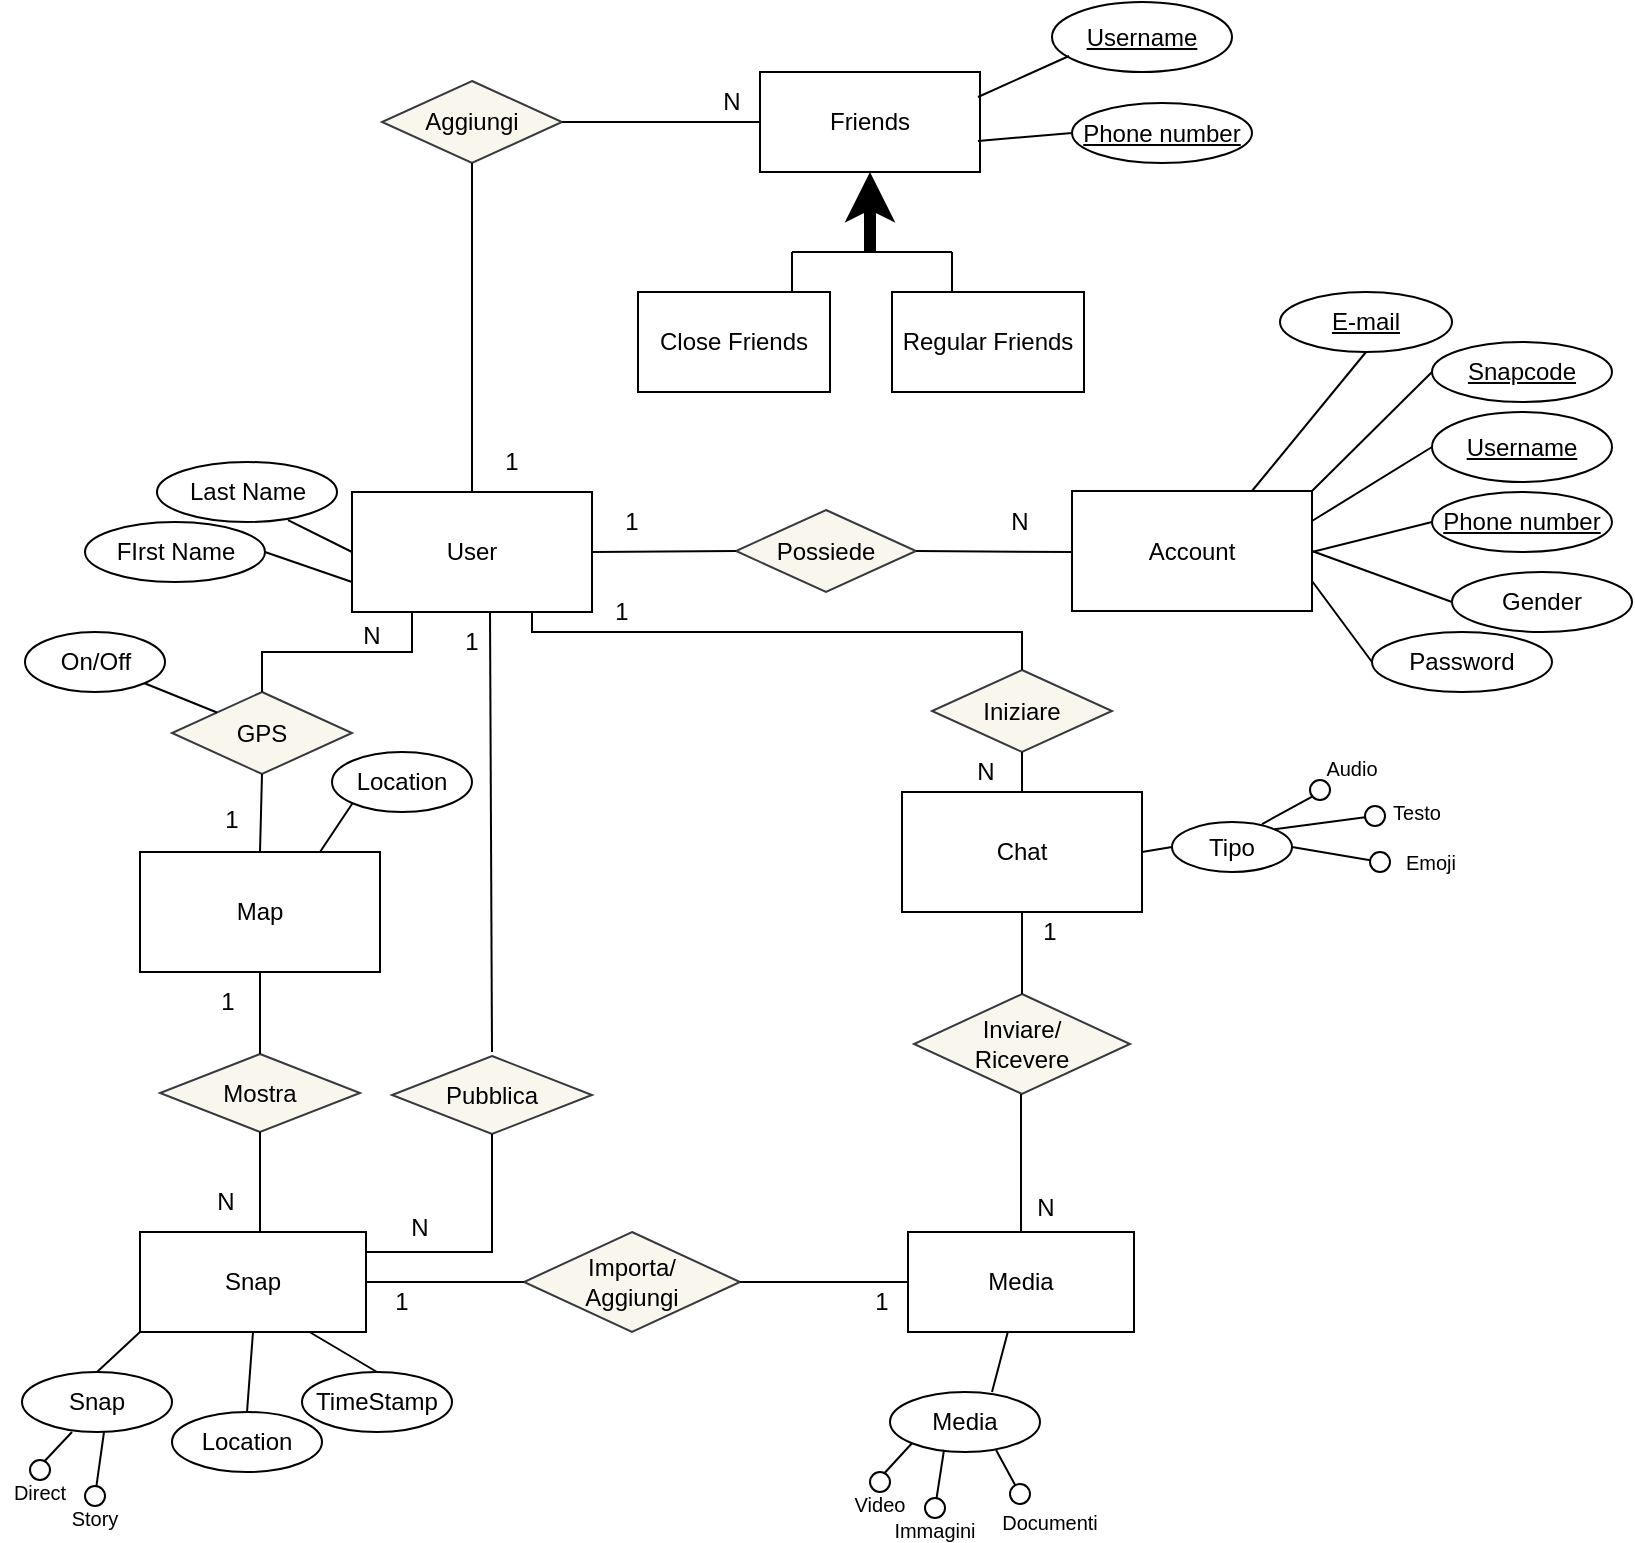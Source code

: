 <mxfile version="22.0.4" type="github">
  <diagram name="Page-1" id="Jln0NOF-wqzLgvaloYAl">
    <mxGraphModel dx="1113" dy="1500" grid="1" gridSize="10" guides="1" tooltips="1" connect="1" arrows="1" fold="1" page="1" pageScale="1" pageWidth="1169" pageHeight="827" math="0" shadow="0">
      <root>
        <mxCell id="0" />
        <mxCell id="1" parent="0" />
        <mxCell id="FmpX7sCNiCjzxfry-Fkf-1" value="User" style="rounded=0;whiteSpace=wrap;html=1;" parent="1" vertex="1">
          <mxGeometry x="190" y="190" width="120" height="60" as="geometry" />
        </mxCell>
        <mxCell id="FmpX7sCNiCjzxfry-Fkf-5" value="Possiede" style="shape=rhombus;perimeter=rhombusPerimeter;whiteSpace=wrap;html=1;align=center;fillColor=#f9f7ed;strokeColor=#36393d;" parent="1" vertex="1">
          <mxGeometry x="382" y="199" width="90" height="41" as="geometry" />
        </mxCell>
        <mxCell id="FmpX7sCNiCjzxfry-Fkf-6" value="" style="endArrow=none;html=1;rounded=0;exitX=1;exitY=0.5;exitDx=0;exitDy=0;" parent="1" source="FmpX7sCNiCjzxfry-Fkf-5" edge="1">
          <mxGeometry relative="1" as="geometry">
            <mxPoint x="470" y="220" as="sourcePoint" />
            <mxPoint x="550" y="220" as="targetPoint" />
          </mxGeometry>
        </mxCell>
        <mxCell id="FmpX7sCNiCjzxfry-Fkf-7" value="" style="endArrow=none;html=1;rounded=0;entryX=0;entryY=0.5;entryDx=0;entryDy=0;exitX=1;exitY=0.5;exitDx=0;exitDy=0;" parent="1" source="FmpX7sCNiCjzxfry-Fkf-1" target="FmpX7sCNiCjzxfry-Fkf-5" edge="1">
          <mxGeometry relative="1" as="geometry">
            <mxPoint x="320" y="220" as="sourcePoint" />
            <mxPoint x="450" y="219.5" as="targetPoint" />
          </mxGeometry>
        </mxCell>
        <mxCell id="FmpX7sCNiCjzxfry-Fkf-8" value="Account" style="rounded=0;whiteSpace=wrap;html=1;" parent="1" vertex="1">
          <mxGeometry x="550" y="189.5" width="120" height="60" as="geometry" />
        </mxCell>
        <mxCell id="FmpX7sCNiCjzxfry-Fkf-9" value="1" style="text;html=1;strokeColor=none;fillColor=none;align=center;verticalAlign=middle;whiteSpace=wrap;rounded=0;" parent="1" vertex="1">
          <mxGeometry x="300" y="189.5" width="60" height="30" as="geometry" />
        </mxCell>
        <mxCell id="FmpX7sCNiCjzxfry-Fkf-10" value="N" style="text;html=1;strokeColor=none;fillColor=none;align=center;verticalAlign=middle;whiteSpace=wrap;rounded=0;" parent="1" vertex="1">
          <mxGeometry x="494" y="190" width="60" height="30" as="geometry" />
        </mxCell>
        <mxCell id="FmpX7sCNiCjzxfry-Fkf-16" value="Password" style="ellipse;whiteSpace=wrap;html=1;align=center;" parent="1" vertex="1">
          <mxGeometry x="700" y="260" width="90" height="30" as="geometry" />
        </mxCell>
        <mxCell id="FmpX7sCNiCjzxfry-Fkf-18" value="Last Name" style="ellipse;whiteSpace=wrap;html=1;align=center;" parent="1" vertex="1">
          <mxGeometry x="92.5" y="175" width="90" height="30" as="geometry" />
        </mxCell>
        <mxCell id="FmpX7sCNiCjzxfry-Fkf-20" value="Gender" style="ellipse;whiteSpace=wrap;html=1;align=center;" parent="1" vertex="1">
          <mxGeometry x="740" y="230" width="90" height="30" as="geometry" />
        </mxCell>
        <mxCell id="FmpX7sCNiCjzxfry-Fkf-21" value="FIrst Name" style="ellipse;whiteSpace=wrap;html=1;align=center;" parent="1" vertex="1">
          <mxGeometry x="56.5" y="205" width="90" height="30" as="geometry" />
        </mxCell>
        <mxCell id="FmpX7sCNiCjzxfry-Fkf-22" value="Username" style="ellipse;whiteSpace=wrap;html=1;align=center;fontStyle=4;" parent="1" vertex="1">
          <mxGeometry x="730" y="150" width="90" height="35" as="geometry" />
        </mxCell>
        <mxCell id="FmpX7sCNiCjzxfry-Fkf-23" value="Phone number" style="ellipse;whiteSpace=wrap;html=1;align=center;fontStyle=4;" parent="1" vertex="1">
          <mxGeometry x="730" y="190" width="90" height="30" as="geometry" />
        </mxCell>
        <mxCell id="FmpX7sCNiCjzxfry-Fkf-25" value="Snapcode" style="ellipse;whiteSpace=wrap;html=1;align=center;fontStyle=4;" parent="1" vertex="1">
          <mxGeometry x="730" y="115" width="90" height="30" as="geometry" />
        </mxCell>
        <mxCell id="FmpX7sCNiCjzxfry-Fkf-27" value="E-mail" style="ellipse;whiteSpace=wrap;html=1;align=center;fontStyle=4;" parent="1" vertex="1">
          <mxGeometry x="654" y="90" width="86" height="30" as="geometry" />
        </mxCell>
        <mxCell id="FmpX7sCNiCjzxfry-Fkf-28" value="" style="endArrow=none;html=1;rounded=0;exitX=1;exitY=0.5;exitDx=0;exitDy=0;entryX=0;entryY=0.75;entryDx=0;entryDy=0;" parent="1" source="FmpX7sCNiCjzxfry-Fkf-21" target="FmpX7sCNiCjzxfry-Fkf-1" edge="1">
          <mxGeometry relative="1" as="geometry">
            <mxPoint x="110" y="300" as="sourcePoint" />
            <mxPoint x="270" y="300" as="targetPoint" />
          </mxGeometry>
        </mxCell>
        <mxCell id="FmpX7sCNiCjzxfry-Fkf-29" value="" style="endArrow=none;html=1;rounded=0;exitX=0.728;exitY=0.967;exitDx=0;exitDy=0;entryX=0;entryY=0.5;entryDx=0;entryDy=0;exitPerimeter=0;" parent="1" source="FmpX7sCNiCjzxfry-Fkf-18" target="FmpX7sCNiCjzxfry-Fkf-1" edge="1">
          <mxGeometry relative="1" as="geometry">
            <mxPoint x="370" y="90" as="sourcePoint" />
            <mxPoint x="530" y="90" as="targetPoint" />
          </mxGeometry>
        </mxCell>
        <mxCell id="FmpX7sCNiCjzxfry-Fkf-30" value="" style="endArrow=none;html=1;rounded=0;exitX=0.75;exitY=0;exitDx=0;exitDy=0;entryX=0.5;entryY=1;entryDx=0;entryDy=0;" parent="1" source="FmpX7sCNiCjzxfry-Fkf-8" target="FmpX7sCNiCjzxfry-Fkf-27" edge="1">
          <mxGeometry relative="1" as="geometry">
            <mxPoint x="610" y="170" as="sourcePoint" />
            <mxPoint x="770" y="170" as="targetPoint" />
          </mxGeometry>
        </mxCell>
        <mxCell id="FmpX7sCNiCjzxfry-Fkf-31" value="" style="endArrow=none;html=1;rounded=0;exitX=1;exitY=0;exitDx=0;exitDy=0;entryX=0;entryY=0.5;entryDx=0;entryDy=0;" parent="1" source="FmpX7sCNiCjzxfry-Fkf-8" target="FmpX7sCNiCjzxfry-Fkf-25" edge="1">
          <mxGeometry relative="1" as="geometry">
            <mxPoint x="650" y="200" as="sourcePoint" />
            <mxPoint x="663" y="130" as="targetPoint" />
          </mxGeometry>
        </mxCell>
        <mxCell id="FmpX7sCNiCjzxfry-Fkf-32" value="" style="endArrow=none;html=1;rounded=0;exitX=1;exitY=0.25;exitDx=0;exitDy=0;entryX=0;entryY=0.5;entryDx=0;entryDy=0;" parent="1" source="FmpX7sCNiCjzxfry-Fkf-8" target="FmpX7sCNiCjzxfry-Fkf-22" edge="1">
          <mxGeometry relative="1" as="geometry">
            <mxPoint x="660" y="210" as="sourcePoint" />
            <mxPoint x="673" y="140" as="targetPoint" />
          </mxGeometry>
        </mxCell>
        <mxCell id="FmpX7sCNiCjzxfry-Fkf-33" value="" style="endArrow=none;html=1;rounded=0;exitX=0.75;exitY=0;exitDx=0;exitDy=0;entryX=0;entryY=0.5;entryDx=0;entryDy=0;" parent="1" target="FmpX7sCNiCjzxfry-Fkf-23" edge="1">
          <mxGeometry relative="1" as="geometry">
            <mxPoint x="670" y="220" as="sourcePoint" />
            <mxPoint x="683" y="150" as="targetPoint" />
          </mxGeometry>
        </mxCell>
        <mxCell id="FmpX7sCNiCjzxfry-Fkf-34" value="" style="endArrow=none;html=1;rounded=0;exitX=1;exitY=0.5;exitDx=0;exitDy=0;entryX=0;entryY=0.5;entryDx=0;entryDy=0;" parent="1" source="FmpX7sCNiCjzxfry-Fkf-8" target="FmpX7sCNiCjzxfry-Fkf-20" edge="1">
          <mxGeometry relative="1" as="geometry">
            <mxPoint x="680" y="230" as="sourcePoint" />
            <mxPoint x="693" y="160" as="targetPoint" />
          </mxGeometry>
        </mxCell>
        <mxCell id="FmpX7sCNiCjzxfry-Fkf-35" value="" style="endArrow=none;html=1;rounded=0;exitX=1;exitY=0.75;exitDx=0;exitDy=0;entryX=0;entryY=0.5;entryDx=0;entryDy=0;" parent="1" source="FmpX7sCNiCjzxfry-Fkf-8" target="FmpX7sCNiCjzxfry-Fkf-16" edge="1">
          <mxGeometry relative="1" as="geometry">
            <mxPoint x="690" y="240" as="sourcePoint" />
            <mxPoint x="703" y="170" as="targetPoint" />
          </mxGeometry>
        </mxCell>
        <mxCell id="FmpX7sCNiCjzxfry-Fkf-36" value="Map" style="whiteSpace=wrap;html=1;align=center;" parent="1" vertex="1">
          <mxGeometry x="84" y="370" width="120" height="60" as="geometry" />
        </mxCell>
        <mxCell id="FmpX7sCNiCjzxfry-Fkf-37" value="Chat" style="whiteSpace=wrap;html=1;align=center;" parent="1" vertex="1">
          <mxGeometry x="465" y="340" width="120" height="60" as="geometry" />
        </mxCell>
        <mxCell id="FmpX7sCNiCjzxfry-Fkf-38" value="GPS" style="shape=rhombus;perimeter=rhombusPerimeter;whiteSpace=wrap;html=1;align=center;fillColor=#f9f7ed;strokeColor=#36393d;" parent="1" vertex="1">
          <mxGeometry x="100" y="290" width="90" height="41" as="geometry" />
        </mxCell>
        <mxCell id="FmpX7sCNiCjzxfry-Fkf-39" value="On/Off" style="ellipse;whiteSpace=wrap;html=1;align=center;" parent="1" vertex="1">
          <mxGeometry x="26.5" y="260" width="70" height="30" as="geometry" />
        </mxCell>
        <mxCell id="FmpX7sCNiCjzxfry-Fkf-41" value="" style="endArrow=none;html=1;rounded=0;entryX=0;entryY=0;entryDx=0;entryDy=0;exitX=1;exitY=1;exitDx=0;exitDy=0;" parent="1" source="FmpX7sCNiCjzxfry-Fkf-39" target="FmpX7sCNiCjzxfry-Fkf-38" edge="1">
          <mxGeometry relative="1" as="geometry">
            <mxPoint x="30" y="330" as="sourcePoint" />
            <mxPoint x="190" y="330" as="targetPoint" />
          </mxGeometry>
        </mxCell>
        <mxCell id="FmpX7sCNiCjzxfry-Fkf-42" value="" style="endArrow=none;html=1;rounded=0;entryX=0.25;entryY=1;entryDx=0;entryDy=0;exitX=0.5;exitY=0;exitDx=0;exitDy=0;" parent="1" source="FmpX7sCNiCjzxfry-Fkf-38" target="FmpX7sCNiCjzxfry-Fkf-1" edge="1">
          <mxGeometry relative="1" as="geometry">
            <mxPoint x="210" y="310" as="sourcePoint" />
            <mxPoint x="370" y="310" as="targetPoint" />
            <Array as="points">
              <mxPoint x="145" y="270" />
              <mxPoint x="220" y="270" />
            </Array>
          </mxGeometry>
        </mxCell>
        <mxCell id="FmpX7sCNiCjzxfry-Fkf-43" value="" style="endArrow=none;html=1;rounded=0;exitX=0.5;exitY=1;exitDx=0;exitDy=0;entryX=0.5;entryY=0;entryDx=0;entryDy=0;" parent="1" source="FmpX7sCNiCjzxfry-Fkf-38" target="FmpX7sCNiCjzxfry-Fkf-36" edge="1">
          <mxGeometry relative="1" as="geometry">
            <mxPoint x="70" y="350" as="sourcePoint" />
            <mxPoint x="230" y="350" as="targetPoint" />
          </mxGeometry>
        </mxCell>
        <mxCell id="FmpX7sCNiCjzxfry-Fkf-44" value="Location" style="ellipse;whiteSpace=wrap;html=1;align=center;" parent="1" vertex="1">
          <mxGeometry x="180" y="320" width="70" height="30" as="geometry" />
        </mxCell>
        <mxCell id="FmpX7sCNiCjzxfry-Fkf-45" value="" style="endArrow=none;html=1;rounded=0;entryX=0;entryY=1;entryDx=0;entryDy=0;exitX=0.75;exitY=0;exitDx=0;exitDy=0;" parent="1" source="FmpX7sCNiCjzxfry-Fkf-36" target="FmpX7sCNiCjzxfry-Fkf-44" edge="1">
          <mxGeometry relative="1" as="geometry">
            <mxPoint x="80" y="296" as="sourcePoint" />
            <mxPoint x="133" y="310" as="targetPoint" />
          </mxGeometry>
        </mxCell>
        <mxCell id="FmpX7sCNiCjzxfry-Fkf-46" value="Iniziare" style="shape=rhombus;perimeter=rhombusPerimeter;whiteSpace=wrap;html=1;align=center;fillColor=#f9f7ed;strokeColor=#36393d;" parent="1" vertex="1">
          <mxGeometry x="480" y="279" width="90" height="41" as="geometry" />
        </mxCell>
        <mxCell id="FmpX7sCNiCjzxfry-Fkf-47" value="" style="endArrow=none;html=1;rounded=0;exitX=0.75;exitY=1;exitDx=0;exitDy=0;entryX=0.5;entryY=0;entryDx=0;entryDy=0;" parent="1" source="FmpX7sCNiCjzxfry-Fkf-1" target="FmpX7sCNiCjzxfry-Fkf-46" edge="1">
          <mxGeometry relative="1" as="geometry">
            <mxPoint x="300" y="270" as="sourcePoint" />
            <mxPoint x="460" y="270" as="targetPoint" />
            <Array as="points">
              <mxPoint x="280" y="260" />
              <mxPoint x="337" y="260" />
              <mxPoint x="525" y="260" />
            </Array>
          </mxGeometry>
        </mxCell>
        <mxCell id="FmpX7sCNiCjzxfry-Fkf-49" value="" style="endArrow=none;html=1;rounded=0;exitX=0.5;exitY=1;exitDx=0;exitDy=0;" parent="1" source="FmpX7sCNiCjzxfry-Fkf-46" target="FmpX7sCNiCjzxfry-Fkf-37" edge="1">
          <mxGeometry relative="1" as="geometry">
            <mxPoint x="410" y="330" as="sourcePoint" />
            <mxPoint x="570" y="330" as="targetPoint" />
          </mxGeometry>
        </mxCell>
        <mxCell id="FmpX7sCNiCjzxfry-Fkf-51" value="&lt;div&gt;Inviare/&lt;/div&gt;&lt;div&gt;Ricevere&lt;/div&gt;" style="shape=rhombus;perimeter=rhombusPerimeter;whiteSpace=wrap;html=1;align=center;fillColor=#f9f7ed;strokeColor=#36393d;" parent="1" vertex="1">
          <mxGeometry x="471" y="441" width="108" height="50" as="geometry" />
        </mxCell>
        <mxCell id="FmpX7sCNiCjzxfry-Fkf-54" value="" style="endArrow=none;html=1;rounded=0;exitX=0.5;exitY=1;exitDx=0;exitDy=0;entryX=0.5;entryY=0;entryDx=0;entryDy=0;" parent="1" source="FmpX7sCNiCjzxfry-Fkf-37" target="FmpX7sCNiCjzxfry-Fkf-51" edge="1">
          <mxGeometry relative="1" as="geometry">
            <mxPoint x="310" y="450" as="sourcePoint" />
            <mxPoint x="470" y="450" as="targetPoint" />
          </mxGeometry>
        </mxCell>
        <mxCell id="FmpX7sCNiCjzxfry-Fkf-55" value="" style="endArrow=none;html=1;rounded=0;exitX=0.5;exitY=1;exitDx=0;exitDy=0;entryX=0.5;entryY=0;entryDx=0;entryDy=0;" parent="1" target="FmpX7sCNiCjzxfry-Fkf-57" edge="1">
          <mxGeometry relative="1" as="geometry">
            <mxPoint x="524.5" y="491" as="sourcePoint" />
            <mxPoint x="523.5" y="531" as="targetPoint" />
          </mxGeometry>
        </mxCell>
        <mxCell id="FmpX7sCNiCjzxfry-Fkf-57" value="Media" style="whiteSpace=wrap;html=1;align=center;" parent="1" vertex="1">
          <mxGeometry x="468" y="560" width="113" height="50" as="geometry" />
        </mxCell>
        <mxCell id="FmpX7sCNiCjzxfry-Fkf-59" value="Media" style="ellipse;whiteSpace=wrap;html=1;align=center;" parent="1" vertex="1">
          <mxGeometry x="459" y="640" width="75" height="30" as="geometry" />
        </mxCell>
        <mxCell id="FmpX7sCNiCjzxfry-Fkf-60" value="" style="endArrow=none;html=1;rounded=0;" parent="1" target="FmpX7sCNiCjzxfry-Fkf-57" edge="1">
          <mxGeometry relative="1" as="geometry">
            <mxPoint x="510" y="640" as="sourcePoint" />
            <mxPoint x="320" y="550" as="targetPoint" />
          </mxGeometry>
        </mxCell>
        <mxCell id="FmpX7sCNiCjzxfry-Fkf-61" value="" style="endArrow=none;html=1;rounded=0;entryX=0;entryY=1;entryDx=0;entryDy=0;exitX=0.5;exitY=0;exitDx=0;exitDy=0;" parent="1" source="FmpX7sCNiCjzxfry-Fkf-70" target="FmpX7sCNiCjzxfry-Fkf-59" edge="1">
          <mxGeometry relative="1" as="geometry">
            <mxPoint x="292" y="659" as="sourcePoint" />
            <mxPoint x="352" y="659" as="targetPoint" />
          </mxGeometry>
        </mxCell>
        <mxCell id="FmpX7sCNiCjzxfry-Fkf-62" value="" style="endArrow=none;html=1;rounded=0;entryX=0.707;entryY=0.967;entryDx=0;entryDy=0;entryPerimeter=0;" parent="1" source="FmpX7sCNiCjzxfry-Fkf-66" target="FmpX7sCNiCjzxfry-Fkf-59" edge="1">
          <mxGeometry relative="1" as="geometry">
            <mxPoint x="262" y="669" as="sourcePoint" />
            <mxPoint x="302" y="669" as="targetPoint" />
          </mxGeometry>
        </mxCell>
        <mxCell id="FmpX7sCNiCjzxfry-Fkf-64" value="" style="ellipse;whiteSpace=wrap;html=1;" parent="1" vertex="1">
          <mxGeometry x="449" y="680" width="10" height="10" as="geometry" />
        </mxCell>
        <mxCell id="FmpX7sCNiCjzxfry-Fkf-66" value="" style="ellipse;whiteSpace=wrap;html=1;" parent="1" vertex="1">
          <mxGeometry x="519" y="686" width="10" height="10" as="geometry" />
        </mxCell>
        <mxCell id="FmpX7sCNiCjzxfry-Fkf-68" value="" style="endArrow=none;html=1;rounded=0;entryX=0.36;entryY=0.967;entryDx=0;entryDy=0;entryPerimeter=0;" parent="1" source="FmpX7sCNiCjzxfry-Fkf-63" target="FmpX7sCNiCjzxfry-Fkf-59" edge="1">
          <mxGeometry relative="1" as="geometry">
            <mxPoint x="480" y="700" as="sourcePoint" />
            <mxPoint x="316" y="689" as="targetPoint" />
          </mxGeometry>
        </mxCell>
        <mxCell id="FmpX7sCNiCjzxfry-Fkf-70" value="Video" style="text;html=1;strokeColor=none;fillColor=none;align=center;verticalAlign=middle;whiteSpace=wrap;rounded=0;fontSize=10;" parent="1" vertex="1">
          <mxGeometry x="434" y="683" width="40" height="25" as="geometry" />
        </mxCell>
        <mxCell id="FmpX7sCNiCjzxfry-Fkf-71" value="Immagini" style="text;html=1;strokeColor=none;fillColor=none;align=center;verticalAlign=middle;whiteSpace=wrap;rounded=0;fontSize=10;" parent="1" vertex="1">
          <mxGeometry x="459" y="703" width="45" height="11" as="geometry" />
        </mxCell>
        <mxCell id="FmpX7sCNiCjzxfry-Fkf-74" value="Documenti" style="text;html=1;strokeColor=none;fillColor=none;align=center;verticalAlign=middle;whiteSpace=wrap;rounded=0;fontSize=10;" parent="1" vertex="1">
          <mxGeometry x="519" y="696" width="40" height="18" as="geometry" />
        </mxCell>
        <mxCell id="FmpX7sCNiCjzxfry-Fkf-75" value="Snap" style="whiteSpace=wrap;html=1;align=center;" parent="1" vertex="1">
          <mxGeometry x="84" y="560" width="113" height="50" as="geometry" />
        </mxCell>
        <mxCell id="FmpX7sCNiCjzxfry-Fkf-78" value="Mostra" style="shape=rhombus;perimeter=rhombusPerimeter;whiteSpace=wrap;html=1;align=center;fillColor=#f9f7ed;strokeColor=#36393d;" parent="1" vertex="1">
          <mxGeometry x="94" y="471" width="100" height="39" as="geometry" />
        </mxCell>
        <mxCell id="FmpX7sCNiCjzxfry-Fkf-79" value="&lt;div&gt;Importa/&lt;/div&gt;&lt;div&gt;Aggiungi&lt;/div&gt;" style="shape=rhombus;perimeter=rhombusPerimeter;whiteSpace=wrap;html=1;align=center;fillColor=#f9f7ed;strokeColor=#36393d;" parent="1" vertex="1">
          <mxGeometry x="276" y="560" width="108" height="50" as="geometry" />
        </mxCell>
        <mxCell id="FmpX7sCNiCjzxfry-Fkf-80" value="" style="endArrow=none;html=1;rounded=0;exitX=1;exitY=0.5;exitDx=0;exitDy=0;entryX=0;entryY=0.5;entryDx=0;entryDy=0;" parent="1" source="FmpX7sCNiCjzxfry-Fkf-79" target="FmpX7sCNiCjzxfry-Fkf-57" edge="1">
          <mxGeometry relative="1" as="geometry">
            <mxPoint x="386" y="585" as="sourcePoint" />
            <mxPoint x="472" y="585" as="targetPoint" />
          </mxGeometry>
        </mxCell>
        <mxCell id="FmpX7sCNiCjzxfry-Fkf-81" value="" style="endArrow=none;html=1;rounded=0;entryX=0;entryY=0.5;entryDx=0;entryDy=0;exitX=1;exitY=0.5;exitDx=0;exitDy=0;" parent="1" source="FmpX7sCNiCjzxfry-Fkf-75" target="FmpX7sCNiCjzxfry-Fkf-79" edge="1">
          <mxGeometry relative="1" as="geometry">
            <mxPoint x="210" y="585" as="sourcePoint" />
            <mxPoint x="279" y="585" as="targetPoint" />
          </mxGeometry>
        </mxCell>
        <mxCell id="FmpX7sCNiCjzxfry-Fkf-82" value="" style="endArrow=none;html=1;rounded=0;exitX=0.5;exitY=1;exitDx=0;exitDy=0;" parent="1" source="FmpX7sCNiCjzxfry-Fkf-78" edge="1">
          <mxGeometry relative="1" as="geometry">
            <mxPoint x="50" y="530" as="sourcePoint" />
            <mxPoint x="144" y="560" as="targetPoint" />
          </mxGeometry>
        </mxCell>
        <mxCell id="FmpX7sCNiCjzxfry-Fkf-83" value="" style="endArrow=none;html=1;rounded=0;exitX=0.5;exitY=1;exitDx=0;exitDy=0;entryX=0.5;entryY=0;entryDx=0;entryDy=0;" parent="1" source="FmpX7sCNiCjzxfry-Fkf-36" target="FmpX7sCNiCjzxfry-Fkf-78" edge="1">
          <mxGeometry relative="1" as="geometry">
            <mxPoint x="140" y="430" as="sourcePoint" />
            <mxPoint x="140" y="484" as="targetPoint" />
          </mxGeometry>
        </mxCell>
        <mxCell id="FmpX7sCNiCjzxfry-Fkf-84" value="Pubblica" style="shape=rhombus;perimeter=rhombusPerimeter;whiteSpace=wrap;html=1;align=center;fillColor=#f9f7ed;strokeColor=#36393d;" parent="1" vertex="1">
          <mxGeometry x="210" y="472" width="100" height="39" as="geometry" />
        </mxCell>
        <mxCell id="FmpX7sCNiCjzxfry-Fkf-85" value="" style="endArrow=none;html=1;rounded=0;entryX=0.5;entryY=1;entryDx=0;entryDy=0;" parent="1" target="FmpX7sCNiCjzxfry-Fkf-84" edge="1">
          <mxGeometry relative="1" as="geometry">
            <mxPoint x="197" y="570" as="sourcePoint" />
            <mxPoint x="347" y="570" as="targetPoint" />
            <Array as="points">
              <mxPoint x="260" y="570" />
            </Array>
          </mxGeometry>
        </mxCell>
        <mxCell id="FmpX7sCNiCjzxfry-Fkf-86" value="" style="endArrow=none;html=1;rounded=0;exitX=0.575;exitY=1;exitDx=0;exitDy=0;exitPerimeter=0;" parent="1" source="FmpX7sCNiCjzxfry-Fkf-1" edge="1">
          <mxGeometry relative="1" as="geometry">
            <mxPoint x="250" y="300" as="sourcePoint" />
            <mxPoint x="260" y="470" as="targetPoint" />
          </mxGeometry>
        </mxCell>
        <mxCell id="FmpX7sCNiCjzxfry-Fkf-87" value="" style="endArrow=none;html=1;rounded=0;entryX=0.5;entryY=1;entryDx=0;entryDy=0;" parent="1" target="FmpX7sCNiCjzxfry-Fkf-63" edge="1">
          <mxGeometry relative="1" as="geometry">
            <mxPoint x="480" y="700" as="sourcePoint" />
            <mxPoint x="497" y="670" as="targetPoint" />
          </mxGeometry>
        </mxCell>
        <mxCell id="FmpX7sCNiCjzxfry-Fkf-63" value="" style="ellipse;whiteSpace=wrap;html=1;" parent="1" vertex="1">
          <mxGeometry x="476.5" y="693" width="10" height="10" as="geometry" />
        </mxCell>
        <mxCell id="FmpX7sCNiCjzxfry-Fkf-88" value="Snap" style="ellipse;whiteSpace=wrap;html=1;align=center;" parent="1" vertex="1">
          <mxGeometry x="25" y="630" width="75" height="30" as="geometry" />
        </mxCell>
        <mxCell id="FmpX7sCNiCjzxfry-Fkf-90" value="Location" style="ellipse;whiteSpace=wrap;html=1;align=center;" parent="1" vertex="1">
          <mxGeometry x="100" y="650" width="75" height="30" as="geometry" />
        </mxCell>
        <mxCell id="FmpX7sCNiCjzxfry-Fkf-91" value="TimeStamp" style="ellipse;whiteSpace=wrap;html=1;align=center;" parent="1" vertex="1">
          <mxGeometry x="165" y="630" width="75" height="30" as="geometry" />
        </mxCell>
        <mxCell id="FmpX7sCNiCjzxfry-Fkf-99" value="" style="endArrow=none;html=1;rounded=0;entryX=0;entryY=1;entryDx=0;entryDy=0;exitX=0.5;exitY=0;exitDx=0;exitDy=0;" parent="1" source="FmpX7sCNiCjzxfry-Fkf-102" edge="1">
          <mxGeometry relative="1" as="geometry">
            <mxPoint x="-128" y="653" as="sourcePoint" />
            <mxPoint x="50" y="660" as="targetPoint" />
          </mxGeometry>
        </mxCell>
        <mxCell id="FmpX7sCNiCjzxfry-Fkf-100" value="" style="ellipse;whiteSpace=wrap;html=1;" parent="1" vertex="1">
          <mxGeometry x="29" y="674" width="10" height="10" as="geometry" />
        </mxCell>
        <mxCell id="FmpX7sCNiCjzxfry-Fkf-101" value="" style="endArrow=none;html=1;rounded=0;" parent="1" source="FmpX7sCNiCjzxfry-Fkf-105" edge="1">
          <mxGeometry relative="1" as="geometry">
            <mxPoint x="60" y="694" as="sourcePoint" />
            <mxPoint x="66" y="660" as="targetPoint" />
          </mxGeometry>
        </mxCell>
        <mxCell id="FmpX7sCNiCjzxfry-Fkf-102" value="Direct" style="text;html=1;strokeColor=none;fillColor=none;align=center;verticalAlign=middle;whiteSpace=wrap;rounded=0;fontSize=10;" parent="1" vertex="1">
          <mxGeometry x="14" y="677" width="40" height="25" as="geometry" />
        </mxCell>
        <mxCell id="FmpX7sCNiCjzxfry-Fkf-103" value="Story" style="text;html=1;strokeColor=none;fillColor=none;align=center;verticalAlign=middle;whiteSpace=wrap;rounded=0;fontSize=10;" parent="1" vertex="1">
          <mxGeometry x="39" y="697" width="45" height="11" as="geometry" />
        </mxCell>
        <mxCell id="FmpX7sCNiCjzxfry-Fkf-104" value="" style="endArrow=none;html=1;rounded=0;entryX=0.5;entryY=1;entryDx=0;entryDy=0;" parent="1" target="FmpX7sCNiCjzxfry-Fkf-105" edge="1">
          <mxGeometry relative="1" as="geometry">
            <mxPoint x="60" y="694" as="sourcePoint" />
            <mxPoint x="77" y="664" as="targetPoint" />
          </mxGeometry>
        </mxCell>
        <mxCell id="FmpX7sCNiCjzxfry-Fkf-105" value="" style="ellipse;whiteSpace=wrap;html=1;" parent="1" vertex="1">
          <mxGeometry x="56.5" y="687" width="10" height="10" as="geometry" />
        </mxCell>
        <mxCell id="FmpX7sCNiCjzxfry-Fkf-106" value="" style="endArrow=none;html=1;rounded=0;entryX=0;entryY=1;entryDx=0;entryDy=0;exitX=0.5;exitY=0;exitDx=0;exitDy=0;" parent="1" source="FmpX7sCNiCjzxfry-Fkf-88" target="FmpX7sCNiCjzxfry-Fkf-75" edge="1">
          <mxGeometry relative="1" as="geometry">
            <mxPoint x="-50" y="620" as="sourcePoint" />
            <mxPoint x="110" y="620" as="targetPoint" />
          </mxGeometry>
        </mxCell>
        <mxCell id="FmpX7sCNiCjzxfry-Fkf-107" value="" style="endArrow=none;html=1;rounded=0;entryX=0.5;entryY=1;entryDx=0;entryDy=0;exitX=0.5;exitY=0;exitDx=0;exitDy=0;" parent="1" source="FmpX7sCNiCjzxfry-Fkf-90" target="FmpX7sCNiCjzxfry-Fkf-75" edge="1">
          <mxGeometry relative="1" as="geometry">
            <mxPoint x="50" y="630" as="sourcePoint" />
            <mxPoint x="210" y="630" as="targetPoint" />
          </mxGeometry>
        </mxCell>
        <mxCell id="FmpX7sCNiCjzxfry-Fkf-108" value="" style="endArrow=none;html=1;rounded=0;exitX=0.75;exitY=1;exitDx=0;exitDy=0;entryX=0.5;entryY=0;entryDx=0;entryDy=0;" parent="1" source="FmpX7sCNiCjzxfry-Fkf-75" target="FmpX7sCNiCjzxfry-Fkf-91" edge="1">
          <mxGeometry relative="1" as="geometry">
            <mxPoint x="240" y="610" as="sourcePoint" />
            <mxPoint x="400" y="610" as="targetPoint" />
          </mxGeometry>
        </mxCell>
        <mxCell id="FmpX7sCNiCjzxfry-Fkf-109" value="Tipo" style="ellipse;whiteSpace=wrap;html=1;align=center;" parent="1" vertex="1">
          <mxGeometry x="600" y="355" width="60" height="25" as="geometry" />
        </mxCell>
        <mxCell id="FmpX7sCNiCjzxfry-Fkf-112" value="" style="endArrow=none;html=1;rounded=0;entryX=1;entryY=0.5;entryDx=0;entryDy=0;" parent="1" source="FmpX7sCNiCjzxfry-Fkf-113" target="FmpX7sCNiCjzxfry-Fkf-109" edge="1">
          <mxGeometry relative="1" as="geometry">
            <mxPoint x="420" y="373" as="sourcePoint" />
            <mxPoint x="670" y="373" as="targetPoint" />
          </mxGeometry>
        </mxCell>
        <mxCell id="FmpX7sCNiCjzxfry-Fkf-113" value="" style="ellipse;whiteSpace=wrap;html=1;" parent="1" vertex="1">
          <mxGeometry x="699" y="370" width="10" height="10" as="geometry" />
        </mxCell>
        <mxCell id="FmpX7sCNiCjzxfry-Fkf-114" value="" style="endArrow=none;html=1;rounded=0;entryX=0.629;entryY=0.067;entryDx=0;entryDy=0;entryPerimeter=0;exitX=0;exitY=1;exitDx=0;exitDy=0;" parent="1" edge="1">
          <mxGeometry relative="1" as="geometry">
            <mxPoint x="671.464" y="341.536" as="sourcePoint" />
            <mxPoint x="645.03" y="356.01" as="targetPoint" />
          </mxGeometry>
        </mxCell>
        <mxCell id="FmpX7sCNiCjzxfry-Fkf-115" value="" style="ellipse;whiteSpace=wrap;html=1;" parent="1" vertex="1">
          <mxGeometry x="669" y="334" width="10" height="10" as="geometry" />
        </mxCell>
        <mxCell id="FmpX7sCNiCjzxfry-Fkf-116" value="" style="endArrow=none;html=1;rounded=0;entryX=1;entryY=0;entryDx=0;entryDy=0;" parent="1" source="FmpX7sCNiCjzxfry-Fkf-120" target="FmpX7sCNiCjzxfry-Fkf-109" edge="1">
          <mxGeometry relative="1" as="geometry">
            <mxPoint x="700" y="354" as="sourcePoint" />
            <mxPoint x="706" y="323" as="targetPoint" />
          </mxGeometry>
        </mxCell>
        <mxCell id="FmpX7sCNiCjzxfry-Fkf-117" value="Audio" style="text;html=1;strokeColor=none;fillColor=none;align=center;verticalAlign=middle;whiteSpace=wrap;rounded=0;fontSize=10;" parent="1" vertex="1">
          <mxGeometry x="670" y="315" width="40" height="25" as="geometry" />
        </mxCell>
        <mxCell id="FmpX7sCNiCjzxfry-Fkf-118" value="Testo" style="text;html=1;strokeColor=none;fillColor=none;align=center;verticalAlign=middle;whiteSpace=wrap;rounded=0;fontSize=10;" parent="1" vertex="1">
          <mxGeometry x="700" y="344" width="45" height="11" as="geometry" />
        </mxCell>
        <mxCell id="FmpX7sCNiCjzxfry-Fkf-119" value="" style="endArrow=none;html=1;rounded=0;entryX=0.5;entryY=1;entryDx=0;entryDy=0;" parent="1" target="FmpX7sCNiCjzxfry-Fkf-120" edge="1">
          <mxGeometry relative="1" as="geometry">
            <mxPoint x="700" y="354" as="sourcePoint" />
            <mxPoint x="717" y="324" as="targetPoint" />
          </mxGeometry>
        </mxCell>
        <mxCell id="FmpX7sCNiCjzxfry-Fkf-120" value="" style="ellipse;whiteSpace=wrap;html=1;" parent="1" vertex="1">
          <mxGeometry x="696.5" y="347" width="10" height="10" as="geometry" />
        </mxCell>
        <mxCell id="FmpX7sCNiCjzxfry-Fkf-128" value="Emoji" style="text;html=1;strokeColor=none;fillColor=none;align=center;verticalAlign=middle;whiteSpace=wrap;rounded=0;fontSize=10;" parent="1" vertex="1">
          <mxGeometry x="706.5" y="369" width="45" height="11" as="geometry" />
        </mxCell>
        <mxCell id="FmpX7sCNiCjzxfry-Fkf-130" value="" style="endArrow=none;html=1;rounded=0;entryX=0;entryY=0.5;entryDx=0;entryDy=0;exitX=1;exitY=0.5;exitDx=0;exitDy=0;" parent="1" source="FmpX7sCNiCjzxfry-Fkf-37" target="FmpX7sCNiCjzxfry-Fkf-109" edge="1">
          <mxGeometry relative="1" as="geometry">
            <mxPoint x="620" y="480" as="sourcePoint" />
            <mxPoint x="780" y="480" as="targetPoint" />
          </mxGeometry>
        </mxCell>
        <mxCell id="FmpX7sCNiCjzxfry-Fkf-132" value="1" style="text;html=1;strokeColor=none;fillColor=none;align=center;verticalAlign=middle;whiteSpace=wrap;rounded=0;" parent="1" vertex="1">
          <mxGeometry x="300" y="240" width="50" height="20" as="geometry" />
        </mxCell>
        <mxCell id="FmpX7sCNiCjzxfry-Fkf-135" value="N" style="text;html=1;strokeColor=none;fillColor=none;align=center;verticalAlign=middle;whiteSpace=wrap;rounded=0;" parent="1" vertex="1">
          <mxGeometry x="476.5" y="315" width="60" height="30" as="geometry" />
        </mxCell>
        <mxCell id="FmpX7sCNiCjzxfry-Fkf-136" value="1" style="text;html=1;strokeColor=none;fillColor=none;align=center;verticalAlign=middle;whiteSpace=wrap;rounded=0;" parent="1" vertex="1">
          <mxGeometry x="220" y="250" width="60" height="30" as="geometry" />
        </mxCell>
        <mxCell id="FmpX7sCNiCjzxfry-Fkf-137" value="N" style="text;html=1;strokeColor=none;fillColor=none;align=center;verticalAlign=middle;whiteSpace=wrap;rounded=0;" parent="1" vertex="1">
          <mxGeometry x="194" y="543" width="60" height="30" as="geometry" />
        </mxCell>
        <mxCell id="FmpX7sCNiCjzxfry-Fkf-138" value="N" style="text;html=1;strokeColor=none;fillColor=none;align=center;verticalAlign=middle;whiteSpace=wrap;rounded=0;" parent="1" vertex="1">
          <mxGeometry x="97" y="530" width="60" height="30" as="geometry" />
        </mxCell>
        <mxCell id="FmpX7sCNiCjzxfry-Fkf-139" value="1" style="text;html=1;strokeColor=none;fillColor=none;align=center;verticalAlign=middle;whiteSpace=wrap;rounded=0;" parent="1" vertex="1">
          <mxGeometry x="98" y="430" width="60" height="30" as="geometry" />
        </mxCell>
        <mxCell id="FmpX7sCNiCjzxfry-Fkf-140" value="N" style="text;html=1;strokeColor=none;fillColor=none;align=center;verticalAlign=middle;whiteSpace=wrap;rounded=0;" parent="1" vertex="1">
          <mxGeometry x="170" y="247" width="60" height="30" as="geometry" />
        </mxCell>
        <mxCell id="FmpX7sCNiCjzxfry-Fkf-141" value="1" style="text;html=1;strokeColor=none;fillColor=none;align=center;verticalAlign=middle;whiteSpace=wrap;rounded=0;" parent="1" vertex="1">
          <mxGeometry x="100" y="339" width="60" height="30" as="geometry" />
        </mxCell>
        <mxCell id="FmpX7sCNiCjzxfry-Fkf-142" value="1" style="text;html=1;strokeColor=none;fillColor=none;align=center;verticalAlign=middle;whiteSpace=wrap;rounded=0;" parent="1" vertex="1">
          <mxGeometry x="514" y="400" width="50" height="20" as="geometry" />
        </mxCell>
        <mxCell id="FmpX7sCNiCjzxfry-Fkf-143" value="N" style="text;html=1;strokeColor=none;fillColor=none;align=center;verticalAlign=middle;whiteSpace=wrap;rounded=0;" parent="1" vertex="1">
          <mxGeometry x="507" y="533" width="60" height="30" as="geometry" />
        </mxCell>
        <mxCell id="FmpX7sCNiCjzxfry-Fkf-144" value="1" style="text;html=1;strokeColor=none;fillColor=none;align=center;verticalAlign=middle;whiteSpace=wrap;rounded=0;" parent="1" vertex="1">
          <mxGeometry x="430" y="585" width="50" height="20" as="geometry" />
        </mxCell>
        <mxCell id="FmpX7sCNiCjzxfry-Fkf-147" value="1" style="text;html=1;strokeColor=none;fillColor=none;align=center;verticalAlign=middle;whiteSpace=wrap;rounded=0;" parent="1" vertex="1">
          <mxGeometry x="190" y="585" width="50" height="20" as="geometry" />
        </mxCell>
        <mxCell id="BuQ0XsFEBfuxQ9xw5UJb-2" value="Aggiungi" style="shape=rhombus;perimeter=rhombusPerimeter;whiteSpace=wrap;html=1;align=center;fillColor=#f9f7ed;strokeColor=#36393d;" parent="1" vertex="1">
          <mxGeometry x="205" y="-15.5" width="90" height="41" as="geometry" />
        </mxCell>
        <mxCell id="BuQ0XsFEBfuxQ9xw5UJb-3" value="Friends" style="rounded=0;whiteSpace=wrap;html=1;" parent="1" vertex="1">
          <mxGeometry x="394" y="-20" width="110" height="50" as="geometry" />
        </mxCell>
        <mxCell id="BuQ0XsFEBfuxQ9xw5UJb-4" value="" style="endArrow=none;html=1;rounded=0;exitX=0;exitY=0.5;exitDx=0;exitDy=0;entryX=1;entryY=0.5;entryDx=0;entryDy=0;" parent="1" source="BuQ0XsFEBfuxQ9xw5UJb-3" target="BuQ0XsFEBfuxQ9xw5UJb-2" edge="1">
          <mxGeometry width="50" height="50" relative="1" as="geometry">
            <mxPoint x="110" y="160" as="sourcePoint" />
            <mxPoint x="249" y="100" as="targetPoint" />
          </mxGeometry>
        </mxCell>
        <mxCell id="BuQ0XsFEBfuxQ9xw5UJb-5" value="" style="endArrow=none;html=1;rounded=0;exitX=0.5;exitY=0;exitDx=0;exitDy=0;entryX=0.5;entryY=1;entryDx=0;entryDy=0;" parent="1" source="FmpX7sCNiCjzxfry-Fkf-1" target="BuQ0XsFEBfuxQ9xw5UJb-2" edge="1">
          <mxGeometry width="50" height="50" relative="1" as="geometry">
            <mxPoint x="30" y="140" as="sourcePoint" />
            <mxPoint x="80" y="90" as="targetPoint" />
          </mxGeometry>
        </mxCell>
        <mxCell id="RyE-wzkf1rc5thfsa4-M-1" value="" style="endArrow=classic;html=1;rounded=0;entryX=0.5;entryY=1;entryDx=0;entryDy=0;strokeWidth=6;" parent="1" target="BuQ0XsFEBfuxQ9xw5UJb-3" edge="1">
          <mxGeometry width="50" height="50" relative="1" as="geometry">
            <mxPoint x="449" y="70" as="sourcePoint" />
            <mxPoint x="460" y="30" as="targetPoint" />
          </mxGeometry>
        </mxCell>
        <mxCell id="RyE-wzkf1rc5thfsa4-M-2" value="" style="endArrow=none;html=1;rounded=0;" parent="1" edge="1">
          <mxGeometry width="50" height="50" relative="1" as="geometry">
            <mxPoint x="410" y="70" as="sourcePoint" />
            <mxPoint x="490" y="70" as="targetPoint" />
          </mxGeometry>
        </mxCell>
        <mxCell id="RyE-wzkf1rc5thfsa4-M-3" value="Close Friends" style="rounded=0;whiteSpace=wrap;html=1;" parent="1" vertex="1">
          <mxGeometry x="333" y="90" width="96" height="50" as="geometry" />
        </mxCell>
        <mxCell id="RyE-wzkf1rc5thfsa4-M-4" value="Regular Friends" style="rounded=0;whiteSpace=wrap;html=1;" parent="1" vertex="1">
          <mxGeometry x="460" y="90" width="96" height="50" as="geometry" />
        </mxCell>
        <mxCell id="RyE-wzkf1rc5thfsa4-M-5" value="" style="endArrow=none;html=1;rounded=0;" parent="1" edge="1">
          <mxGeometry width="50" height="50" relative="1" as="geometry">
            <mxPoint x="410" y="90" as="sourcePoint" />
            <mxPoint x="410" y="70" as="targetPoint" />
          </mxGeometry>
        </mxCell>
        <mxCell id="RyE-wzkf1rc5thfsa4-M-6" value="" style="endArrow=none;html=1;rounded=0;" parent="1" edge="1">
          <mxGeometry width="50" height="50" relative="1" as="geometry">
            <mxPoint x="490" y="90" as="sourcePoint" />
            <mxPoint x="490" y="70" as="targetPoint" />
          </mxGeometry>
        </mxCell>
        <mxCell id="RyE-wzkf1rc5thfsa4-M-7" value="Username" style="ellipse;whiteSpace=wrap;html=1;align=center;fontStyle=4;" parent="1" vertex="1">
          <mxGeometry x="540" y="-55" width="90" height="35" as="geometry" />
        </mxCell>
        <mxCell id="RyE-wzkf1rc5thfsa4-M-8" value="Phone number" style="ellipse;whiteSpace=wrap;html=1;align=center;fontStyle=4;" parent="1" vertex="1">
          <mxGeometry x="550" y="-4.5" width="90" height="30" as="geometry" />
        </mxCell>
        <mxCell id="RyE-wzkf1rc5thfsa4-M-9" value="" style="endArrow=none;html=1;rounded=0;entryX=0.106;entryY=0.771;entryDx=0;entryDy=0;exitX=1;exitY=0.25;exitDx=0;exitDy=0;entryPerimeter=0;" parent="1" edge="1">
          <mxGeometry width="50" height="50" relative="1" as="geometry">
            <mxPoint x="503" y="-7.5" as="sourcePoint" />
            <mxPoint x="548.54" y="-28.015" as="targetPoint" />
          </mxGeometry>
        </mxCell>
        <mxCell id="RyE-wzkf1rc5thfsa4-M-10" value="" style="endArrow=none;html=1;rounded=0;entryX=0;entryY=0.5;entryDx=0;entryDy=0;exitX=0.991;exitY=0.69;exitDx=0;exitDy=0;exitPerimeter=0;" parent="1" source="BuQ0XsFEBfuxQ9xw5UJb-3" target="RyE-wzkf1rc5thfsa4-M-8" edge="1">
          <mxGeometry width="50" height="50" relative="1" as="geometry">
            <mxPoint x="500" y="70" as="sourcePoint" />
            <mxPoint x="550" y="20" as="targetPoint" />
          </mxGeometry>
        </mxCell>
        <mxCell id="6KAhEbDWABxzUhO__HWQ-113" value="1" style="text;html=1;strokeColor=none;fillColor=none;align=center;verticalAlign=middle;whiteSpace=wrap;rounded=0;" vertex="1" parent="1">
          <mxGeometry x="240" y="160" width="60" height="30" as="geometry" />
        </mxCell>
        <mxCell id="6KAhEbDWABxzUhO__HWQ-114" value="N" style="text;html=1;strokeColor=none;fillColor=none;align=center;verticalAlign=middle;whiteSpace=wrap;rounded=0;" vertex="1" parent="1">
          <mxGeometry x="350" y="-20" width="60" height="30" as="geometry" />
        </mxCell>
      </root>
    </mxGraphModel>
  </diagram>
</mxfile>
